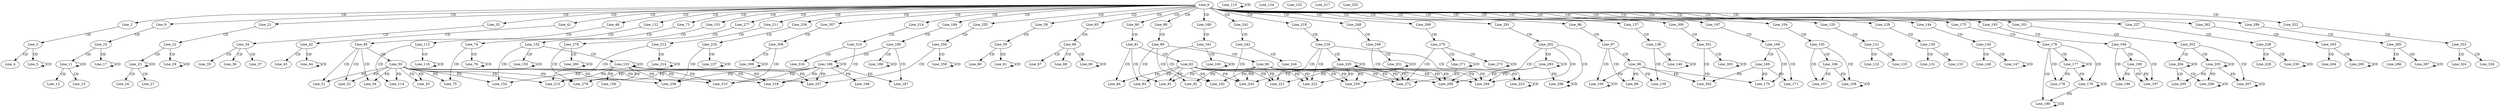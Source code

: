 digraph G {
  Line_0;
  Line_2;
  Line_3;
  Line_4;
  Line_5;
  Line_5;
  Line_9;
  Line_10;
  Line_11;
  Line_11;
  Line_12;
  Line_15;
  Line_17;
  Line_17;
  Line_21;
  Line_22;
  Line_23;
  Line_23;
  Line_24;
  Line_27;
  Line_29;
  Line_29;
  Line_33;
  Line_34;
  Line_35;
  Line_36;
  Line_37;
  Line_37;
  Line_41;
  Line_42;
  Line_43;
  Line_43;
  Line_44;
  Line_44;
  Line_48;
  Line_49;
  Line_50;
  Line_51;
  Line_52;
  Line_53;
  Line_53;
  Line_53;
  Line_54;
  Line_54;
  Line_58;
  Line_59;
  Line_60;
  Line_61;
  Line_61;
  Line_65;
  Line_66;
  Line_67;
  Line_68;
  Line_69;
  Line_69;
  Line_73;
  Line_74;
  Line_75;
  Line_75;
  Line_76;
  Line_76;
  Line_80;
  Line_81;
  Line_82;
  Line_83;
  Line_83;
  Line_84;
  Line_88;
  Line_89;
  Line_90;
  Line_91;
  Line_92;
  Line_96;
  Line_97;
  Line_98;
  Line_99;
  Line_100;
  Line_100;
  Line_104;
  Line_105;
  Line_106;
  Line_107;
  Line_108;
  Line_108;
  Line_112;
  Line_113;
  Line_114;
  Line_115;
  Line_115;
  Line_115;
  Line_115;
  Line_116;
  Line_116;
  Line_120;
  Line_121;
  Line_122;
  Line_124;
  Line_124;
  Line_125;
  Line_125;
  Line_129;
  Line_130;
  Line_131;
  Line_132;
  Line_133;
  Line_133;
  Line_137;
  Line_138;
  Line_139;
  Line_139;
  Line_140;
  Line_140;
  Line_144;
  Line_145;
  Line_146;
  Line_146;
  Line_147;
  Line_147;
  Line_151;
  Line_152;
  Line_153;
  Line_153;
  Line_154;
  Line_154;
  Line_155;
  Line_155;
  Line_156;
  Line_160;
  Line_161;
  Line_162;
  Line_163;
  Line_163;
  Line_163;
  Line_167;
  Line_168;
  Line_169;
  Line_169;
  Line_170;
  Line_171;
  Line_171;
  Line_171;
  Line_171;
  Line_171;
  Line_175;
  Line_176;
  Line_177;
  Line_177;
  Line_178;
  Line_179;
  Line_179;
  Line_179;
  Line_179;
  Line_180;
  Line_180;
  Line_184;
  Line_185;
  Line_186;
  Line_186;
  Line_187;
  Line_187;
  Line_188;
  Line_188;
  Line_189;
  Line_193;
  Line_194;
  Line_195;
  Line_195;
  Line_196;
  Line_197;
  Line_197;
  Line_197;
  Line_197;
  Line_201;
  Line_202;
  Line_203;
  Line_203;
  Line_204;
  Line_205;
  Line_206;
  Line_206;
  Line_207;
  Line_207;
  Line_211;
  Line_212;
  Line_213;
  Line_213;
  Line_213;
  Line_214;
  Line_214;
  Line_218;
  Line_219;
  Line_220;
  Line_220;
  Line_221;
  Line_222;
  Line_223;
  Line_223;
  Line_223;
  Line_223;
  Line_227;
  Line_228;
  Line_229;
  Line_230;
  Line_230;
  Line_230;
  Line_234;
  Line_235;
  Line_236;
  Line_236;
  Line_237;
  Line_237;
  Line_241;
  Line_242;
  Line_243;
  Line_244;
  Line_244;
  Line_248;
  Line_249;
  Line_250;
  Line_251;
  Line_251;
  Line_255;
  Line_256;
  Line_257;
  Line_257;
  Line_258;
  Line_258;
  Line_262;
  Line_263;
  Line_264;
  Line_264;
  Line_265;
  Line_265;
  Line_269;
  Line_270;
  Line_271;
  Line_271;
  Line_272;
  Line_272;
  Line_273;
  Line_273;
  Line_277;
  Line_278;
  Line_279;
  Line_279;
  Line_280;
  Line_280;
  Line_284;
  Line_285;
  Line_286;
  Line_286;
  Line_286;
  Line_286;
  Line_287;
  Line_287;
  Line_291;
  Line_292;
  Line_293;
  Line_293;
  Line_294;
  Line_295;
  Line_296;
  Line_296;
  Line_296;
  Line_300;
  Line_301;
  Line_302;
  Line_302;
  Line_303;
  Line_303;
  Line_303;
  Line_307;
  Line_308;
  Line_309;
  Line_309;
  Line_309;
  Line_310;
  Line_314;
  Line_315;
  Line_316;
  Line_317;
  Line_318;
  Line_322;
  Line_323;
  Line_324;
  Line_324;
  Line_325;
  Line_326;
  Line_0 -> Line_2 [ label="CD" ];
  Line_2 -> Line_3 [ label="CD" ];
  Line_3 -> Line_4 [ label="CD" ];
  Line_3 -> Line_5 [ label="CD" ];
  Line_5 -> Line_5 [ label="CD" ];
  Line_0 -> Line_9 [ label="CD" ];
  Line_9 -> Line_10 [ label="CD" ];
  Line_10 -> Line_11 [ label="CD" ];
  Line_11 -> Line_11 [ label="CD" ];
  Line_11 -> Line_12 [ label="CD" ];
  Line_11 -> Line_15 [ label="CD" ];
  Line_10 -> Line_17 [ label="CD" ];
  Line_17 -> Line_17 [ label="CD" ];
  Line_0 -> Line_21 [ label="CD" ];
  Line_21 -> Line_22 [ label="CD" ];
  Line_22 -> Line_23 [ label="CD" ];
  Line_23 -> Line_23 [ label="CD" ];
  Line_23 -> Line_24 [ label="CD" ];
  Line_23 -> Line_27 [ label="CD" ];
  Line_22 -> Line_29 [ label="CD" ];
  Line_29 -> Line_29 [ label="CD" ];
  Line_0 -> Line_33 [ label="CD" ];
  Line_33 -> Line_34 [ label="CD" ];
  Line_34 -> Line_35 [ label="CD" ];
  Line_34 -> Line_36 [ label="CD" ];
  Line_34 -> Line_37 [ label="CD" ];
  Line_0 -> Line_41 [ label="CD" ];
  Line_41 -> Line_42 [ label="CD" ];
  Line_42 -> Line_43 [ label="CD" ];
  Line_42 -> Line_44 [ label="CD" ];
  Line_44 -> Line_44 [ label="CD" ];
  Line_0 -> Line_48 [ label="CD" ];
  Line_48 -> Line_49 [ label="CD" ];
  Line_49 -> Line_50 [ label="CD" ];
  Line_49 -> Line_51 [ label="CD" ];
  Line_50 -> Line_51 [ label="FD" ];
  Line_49 -> Line_52 [ label="CD" ];
  Line_50 -> Line_52 [ label="FD" ];
  Line_50 -> Line_53 [ label="FD" ];
  Line_50 -> Line_53 [ label="FD" ];
  Line_49 -> Line_54 [ label="CD" ];
  Line_50 -> Line_54 [ label="FD" ];
  Line_0 -> Line_58 [ label="CD" ];
  Line_58 -> Line_59 [ label="CD" ];
  Line_59 -> Line_60 [ label="CD" ];
  Line_59 -> Line_61 [ label="CD" ];
  Line_61 -> Line_61 [ label="CD" ];
  Line_0 -> Line_65 [ label="CD" ];
  Line_65 -> Line_66 [ label="CD" ];
  Line_66 -> Line_67 [ label="CD" ];
  Line_66 -> Line_68 [ label="CD" ];
  Line_66 -> Line_69 [ label="CD" ];
  Line_69 -> Line_69 [ label="CD" ];
  Line_0 -> Line_73 [ label="CD" ];
  Line_73 -> Line_74 [ label="CD" ];
  Line_74 -> Line_75 [ label="CD" ];
  Line_50 -> Line_75 [ label="FD" ];
  Line_74 -> Line_76 [ label="CD" ];
  Line_76 -> Line_76 [ label="CD" ];
  Line_0 -> Line_80 [ label="CD" ];
  Line_80 -> Line_81 [ label="CD" ];
  Line_81 -> Line_82 [ label="CD" ];
  Line_81 -> Line_83 [ label="CD" ];
  Line_82 -> Line_83 [ label="FD" ];
  Line_81 -> Line_84 [ label="CD" ];
  Line_82 -> Line_84 [ label="FD" ];
  Line_0 -> Line_88 [ label="CD" ];
  Line_88 -> Line_89 [ label="CD" ];
  Line_89 -> Line_90 [ label="CD" ];
  Line_89 -> Line_91 [ label="CD" ];
  Line_90 -> Line_91 [ label="FD" ];
  Line_82 -> Line_91 [ label="FD" ];
  Line_89 -> Line_92 [ label="CD" ];
  Line_90 -> Line_92 [ label="FD" ];
  Line_0 -> Line_96 [ label="CD" ];
  Line_96 -> Line_97 [ label="CD" ];
  Line_97 -> Line_98 [ label="CD" ];
  Line_97 -> Line_99 [ label="CD" ];
  Line_98 -> Line_99 [ label="FD" ];
  Line_97 -> Line_100 [ label="CD" ];
  Line_100 -> Line_100 [ label="CD" ];
  Line_98 -> Line_100 [ label="FD" ];
  Line_0 -> Line_104 [ label="CD" ];
  Line_104 -> Line_105 [ label="CD" ];
  Line_105 -> Line_106 [ label="CD" ];
  Line_105 -> Line_107 [ label="CD" ];
  Line_106 -> Line_107 [ label="FD" ];
  Line_105 -> Line_108 [ label="CD" ];
  Line_108 -> Line_108 [ label="CD" ];
  Line_106 -> Line_108 [ label="FD" ];
  Line_0 -> Line_112 [ label="CD" ];
  Line_112 -> Line_113 [ label="CD" ];
  Line_113 -> Line_114 [ label="CD" ];
  Line_50 -> Line_114 [ label="FD" ];
  Line_115 -> Line_115 [ label="CD" ];
  Line_113 -> Line_116 [ label="CD" ];
  Line_116 -> Line_116 [ label="CD" ];
  Line_0 -> Line_120 [ label="CD" ];
  Line_120 -> Line_121 [ label="CD" ];
  Line_121 -> Line_122 [ label="CD" ];
  Line_121 -> Line_125 [ label="CD" ];
  Line_0 -> Line_129 [ label="CD" ];
  Line_129 -> Line_130 [ label="CD" ];
  Line_130 -> Line_131 [ label="CD" ];
  Line_130 -> Line_133 [ label="CD" ];
  Line_0 -> Line_137 [ label="CD" ];
  Line_137 -> Line_138 [ label="CD" ];
  Line_138 -> Line_139 [ label="CD" ];
  Line_98 -> Line_139 [ label="FD" ];
  Line_138 -> Line_140 [ label="CD" ];
  Line_140 -> Line_140 [ label="CD" ];
  Line_0 -> Line_144 [ label="CD" ];
  Line_144 -> Line_145 [ label="CD" ];
  Line_145 -> Line_146 [ label="CD" ];
  Line_145 -> Line_147 [ label="CD" ];
  Line_147 -> Line_147 [ label="CD" ];
  Line_0 -> Line_151 [ label="CD" ];
  Line_151 -> Line_152 [ label="CD" ];
  Line_152 -> Line_153 [ label="CD" ];
  Line_153 -> Line_153 [ label="CD" ];
  Line_152 -> Line_154 [ label="CD" ];
  Line_153 -> Line_154 [ label="FD" ];
  Line_50 -> Line_154 [ label="FD" ];
  Line_152 -> Line_155 [ label="CD" ];
  Line_155 -> Line_155 [ label="CD" ];
  Line_153 -> Line_156 [ label="FD" ];
  Line_0 -> Line_160 [ label="CD" ];
  Line_160 -> Line_161 [ label="CD" ];
  Line_161 -> Line_162 [ label="CD" ];
  Line_90 -> Line_162 [ label="FD" ];
  Line_82 -> Line_162 [ label="FD" ];
  Line_161 -> Line_163 [ label="CD" ];
  Line_163 -> Line_163 [ label="CD" ];
  Line_0 -> Line_167 [ label="CD" ];
  Line_167 -> Line_168 [ label="CD" ];
  Line_168 -> Line_169 [ label="CD" ];
  Line_168 -> Line_170 [ label="CD" ];
  Line_169 -> Line_170 [ label="FD" ];
  Line_98 -> Line_170 [ label="FD" ];
  Line_168 -> Line_171 [ label="CD" ];
  Line_169 -> Line_171 [ label="FD" ];
  Line_0 -> Line_175 [ label="CD" ];
  Line_175 -> Line_176 [ label="CD" ];
  Line_176 -> Line_177 [ label="CD" ];
  Line_177 -> Line_177 [ label="CD" ];
  Line_176 -> Line_178 [ label="CD" ];
  Line_177 -> Line_178 [ label="FD" ];
  Line_176 -> Line_179 [ label="CD" ];
  Line_179 -> Line_179 [ label="CD" ];
  Line_177 -> Line_179 [ label="FD" ];
  Line_176 -> Line_180 [ label="CD" ];
  Line_180 -> Line_180 [ label="CD" ];
  Line_179 -> Line_180 [ label="FD" ];
  Line_0 -> Line_184 [ label="CD" ];
  Line_184 -> Line_185 [ label="CD" ];
  Line_185 -> Line_186 [ label="CD" ];
  Line_186 -> Line_186 [ label="CD" ];
  Line_185 -> Line_187 [ label="CD" ];
  Line_186 -> Line_187 [ label="FD" ];
  Line_185 -> Line_188 [ label="CD" ];
  Line_188 -> Line_188 [ label="CD" ];
  Line_186 -> Line_189 [ label="FD" ];
  Line_0 -> Line_193 [ label="CD" ];
  Line_193 -> Line_194 [ label="CD" ];
  Line_194 -> Line_195 [ label="CD" ];
  Line_194 -> Line_196 [ label="CD" ];
  Line_195 -> Line_196 [ label="FD" ];
  Line_194 -> Line_197 [ label="CD" ];
  Line_195 -> Line_197 [ label="FD" ];
  Line_195 -> Line_197 [ label="FD" ];
  Line_0 -> Line_201 [ label="CD" ];
  Line_201 -> Line_202 [ label="CD" ];
  Line_202 -> Line_203 [ label="CD" ];
  Line_203 -> Line_203 [ label="CD" ];
  Line_202 -> Line_204 [ label="CD" ];
  Line_204 -> Line_204 [ label="CD" ];
  Line_204 -> Line_205 [ label="CD" ];
  Line_203 -> Line_205 [ label="FD" ];
  Line_204 -> Line_206 [ label="CD" ];
  Line_206 -> Line_206 [ label="CD" ];
  Line_203 -> Line_206 [ label="FD" ];
  Line_202 -> Line_207 [ label="CD" ];
  Line_207 -> Line_207 [ label="CD" ];
  Line_203 -> Line_207 [ label="FD" ];
  Line_0 -> Line_211 [ label="CD" ];
  Line_211 -> Line_212 [ label="CD" ];
  Line_212 -> Line_213 [ label="CD" ];
  Line_186 -> Line_213 [ label="FD" ];
  Line_153 -> Line_213 [ label="FD" ];
  Line_50 -> Line_213 [ label="FD" ];
  Line_212 -> Line_214 [ label="CD" ];
  Line_214 -> Line_214 [ label="CD" ];
  Line_0 -> Line_218 [ label="CD" ];
  Line_218 -> Line_219 [ label="CD" ];
  Line_219 -> Line_220 [ label="CD" ];
  Line_220 -> Line_220 [ label="CD" ];
  Line_219 -> Line_221 [ label="CD" ];
  Line_220 -> Line_221 [ label="FD" ];
  Line_90 -> Line_221 [ label="FD" ];
  Line_82 -> Line_221 [ label="FD" ];
  Line_219 -> Line_222 [ label="CD" ];
  Line_220 -> Line_222 [ label="FD" ];
  Line_90 -> Line_222 [ label="FD" ];
  Line_82 -> Line_222 [ label="FD" ];
  Line_219 -> Line_223 [ label="CD" ];
  Line_223 -> Line_223 [ label="CD" ];
  Line_220 -> Line_223 [ label="FD" ];
  Line_0 -> Line_227 [ label="CD" ];
  Line_227 -> Line_228 [ label="CD" ];
  Line_228 -> Line_229 [ label="CD" ];
  Line_228 -> Line_230 [ label="CD" ];
  Line_230 -> Line_230 [ label="CD" ];
  Line_0 -> Line_234 [ label="CD" ];
  Line_234 -> Line_235 [ label="CD" ];
  Line_235 -> Line_236 [ label="CD" ];
  Line_186 -> Line_236 [ label="FD" ];
  Line_153 -> Line_236 [ label="FD" ];
  Line_50 -> Line_236 [ label="FD" ];
  Line_235 -> Line_237 [ label="CD" ];
  Line_237 -> Line_237 [ label="CD" ];
  Line_0 -> Line_241 [ label="CD" ];
  Line_241 -> Line_242 [ label="CD" ];
  Line_242 -> Line_243 [ label="CD" ];
  Line_220 -> Line_243 [ label="FD" ];
  Line_90 -> Line_243 [ label="FD" ];
  Line_82 -> Line_243 [ label="FD" ];
  Line_242 -> Line_244 [ label="CD" ];
  Line_0 -> Line_248 [ label="CD" ];
  Line_248 -> Line_249 [ label="CD" ];
  Line_249 -> Line_250 [ label="CD" ];
  Line_220 -> Line_250 [ label="FD" ];
  Line_90 -> Line_250 [ label="FD" ];
  Line_82 -> Line_250 [ label="FD" ];
  Line_249 -> Line_251 [ label="CD" ];
  Line_251 -> Line_251 [ label="CD" ];
  Line_0 -> Line_255 [ label="CD" ];
  Line_255 -> Line_256 [ label="CD" ];
  Line_256 -> Line_257 [ label="CD" ];
  Line_186 -> Line_257 [ label="FD" ];
  Line_153 -> Line_257 [ label="FD" ];
  Line_50 -> Line_257 [ label="FD" ];
  Line_256 -> Line_258 [ label="CD" ];
  Line_258 -> Line_258 [ label="CD" ];
  Line_0 -> Line_262 [ label="CD" ];
  Line_262 -> Line_263 [ label="CD" ];
  Line_263 -> Line_264 [ label="CD" ];
  Line_263 -> Line_265 [ label="CD" ];
  Line_265 -> Line_265 [ label="CD" ];
  Line_0 -> Line_269 [ label="CD" ];
  Line_269 -> Line_270 [ label="CD" ];
  Line_270 -> Line_271 [ label="CD" ];
  Line_271 -> Line_271 [ label="CD" ];
  Line_270 -> Line_272 [ label="CD" ];
  Line_220 -> Line_272 [ label="FD" ];
  Line_90 -> Line_272 [ label="FD" ];
  Line_82 -> Line_272 [ label="FD" ];
  Line_271 -> Line_272 [ label="FD" ];
  Line_270 -> Line_273 [ label="CD" ];
  Line_273 -> Line_273 [ label="CD" ];
  Line_0 -> Line_277 [ label="CD" ];
  Line_277 -> Line_278 [ label="CD" ];
  Line_278 -> Line_279 [ label="CD" ];
  Line_186 -> Line_279 [ label="FD" ];
  Line_153 -> Line_279 [ label="FD" ];
  Line_50 -> Line_279 [ label="FD" ];
  Line_278 -> Line_280 [ label="CD" ];
  Line_280 -> Line_280 [ label="CD" ];
  Line_0 -> Line_284 [ label="CD" ];
  Line_284 -> Line_285 [ label="CD" ];
  Line_285 -> Line_286 [ label="CD" ];
  Line_285 -> Line_287 [ label="CD" ];
  Line_287 -> Line_287 [ label="CD" ];
  Line_0 -> Line_291 [ label="CD" ];
  Line_291 -> Line_292 [ label="CD" ];
  Line_292 -> Line_293 [ label="CD" ];
  Line_293 -> Line_293 [ label="CD" ];
  Line_292 -> Line_294 [ label="CD" ];
  Line_293 -> Line_294 [ label="FD" ];
  Line_220 -> Line_294 [ label="FD" ];
  Line_90 -> Line_294 [ label="FD" ];
  Line_82 -> Line_294 [ label="FD" ];
  Line_292 -> Line_295 [ label="CD" ];
  Line_293 -> Line_295 [ label="FD" ];
  Line_220 -> Line_295 [ label="FD" ];
  Line_90 -> Line_295 [ label="FD" ];
  Line_82 -> Line_295 [ label="FD" ];
  Line_292 -> Line_296 [ label="CD" ];
  Line_296 -> Line_296 [ label="CD" ];
  Line_293 -> Line_296 [ label="FD" ];
  Line_0 -> Line_300 [ label="CD" ];
  Line_300 -> Line_301 [ label="CD" ];
  Line_301 -> Line_302 [ label="CD" ];
  Line_169 -> Line_302 [ label="FD" ];
  Line_98 -> Line_302 [ label="FD" ];
  Line_301 -> Line_303 [ label="CD" ];
  Line_303 -> Line_303 [ label="CD" ];
  Line_0 -> Line_307 [ label="CD" ];
  Line_307 -> Line_308 [ label="CD" ];
  Line_308 -> Line_309 [ label="CD" ];
  Line_309 -> Line_309 [ label="CD" ];
  Line_308 -> Line_310 [ label="CD" ];
  Line_186 -> Line_310 [ label="FD" ];
  Line_153 -> Line_310 [ label="FD" ];
  Line_50 -> Line_310 [ label="FD" ];
  Line_0 -> Line_314 [ label="CD" ];
  Line_314 -> Line_315 [ label="CD" ];
  Line_315 -> Line_316 [ label="CD" ];
  Line_315 -> Line_318 [ label="CD" ];
  Line_186 -> Line_318 [ label="FD" ];
  Line_153 -> Line_318 [ label="FD" ];
  Line_50 -> Line_318 [ label="FD" ];
  Line_0 -> Line_322 [ label="CD" ];
  Line_322 -> Line_323 [ label="CD" ];
  Line_323 -> Line_324 [ label="CD" ];
  Line_323 -> Line_326 [ label="CD" ];
}
